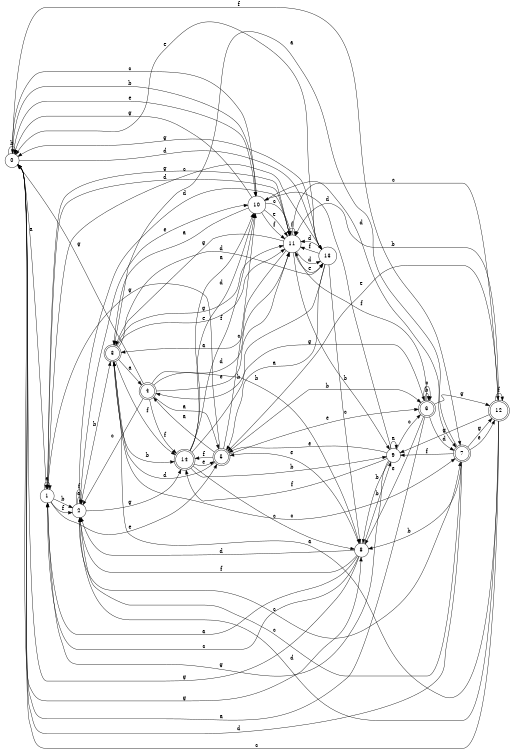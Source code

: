 digraph n12_8 {
__start0 [label="" shape="none"];

rankdir=LR;
size="8,5";

s0 [style="filled", color="black", fillcolor="white" shape="circle", label="0"];
s1 [style="filled", color="black", fillcolor="white" shape="circle", label="1"];
s2 [style="filled", color="black", fillcolor="white" shape="circle", label="2"];
s3 [style="rounded,filled", color="black", fillcolor="white" shape="doublecircle", label="3"];
s4 [style="rounded,filled", color="black", fillcolor="white" shape="doublecircle", label="4"];
s5 [style="rounded,filled", color="black", fillcolor="white" shape="doublecircle", label="5"];
s6 [style="rounded,filled", color="black", fillcolor="white" shape="doublecircle", label="6"];
s7 [style="rounded,filled", color="black", fillcolor="white" shape="doublecircle", label="7"];
s8 [style="filled", color="black", fillcolor="white" shape="circle", label="8"];
s9 [style="filled", color="black", fillcolor="white" shape="circle", label="9"];
s10 [style="filled", color="black", fillcolor="white" shape="circle", label="10"];
s11 [style="filled", color="black", fillcolor="white" shape="circle", label="11"];
s12 [style="rounded,filled", color="black", fillcolor="white" shape="doublecircle", label="12"];
s13 [style="filled", color="black", fillcolor="white" shape="circle", label="13"];
s14 [style="rounded,filled", color="black", fillcolor="white" shape="doublecircle", label="14"];
s0 -> s1 [label="a"];
s0 -> s0 [label="b"];
s0 -> s10 [label="c"];
s0 -> s13 [label="d"];
s0 -> s10 [label="e"];
s0 -> s7 [label="f"];
s0 -> s8 [label="g"];
s1 -> s1 [label="a"];
s1 -> s2 [label="b"];
s1 -> s13 [label="c"];
s1 -> s11 [label="d"];
s1 -> s5 [label="e"];
s1 -> s2 [label="f"];
s1 -> s11 [label="g"];
s2 -> s2 [label="a"];
s2 -> s3 [label="b"];
s2 -> s7 [label="c"];
s2 -> s11 [label="d"];
s2 -> s10 [label="e"];
s2 -> s2 [label="f"];
s2 -> s14 [label="g"];
s3 -> s4 [label="a"];
s3 -> s14 [label="b"];
s3 -> s7 [label="c"];
s3 -> s13 [label="d"];
s3 -> s11 [label="e"];
s3 -> s14 [label="f"];
s3 -> s11 [label="g"];
s4 -> s5 [label="a"];
s4 -> s8 [label="b"];
s4 -> s2 [label="c"];
s4 -> s11 [label="d"];
s4 -> s11 [label="e"];
s4 -> s14 [label="f"];
s4 -> s0 [label="g"];
s5 -> s4 [label="a"];
s5 -> s6 [label="b"];
s5 -> s10 [label="c"];
s5 -> s3 [label="d"];
s5 -> s6 [label="e"];
s5 -> s14 [label="f"];
s5 -> s1 [label="g"];
s6 -> s0 [label="a"];
s6 -> s6 [label="b"];
s6 -> s6 [label="c"];
s6 -> s7 [label="d"];
s6 -> s8 [label="e"];
s6 -> s11 [label="f"];
s6 -> s12 [label="g"];
s7 -> s3 [label="a"];
s7 -> s8 [label="b"];
s7 -> s2 [label="c"];
s7 -> s0 [label="d"];
s7 -> s12 [label="e"];
s7 -> s9 [label="f"];
s7 -> s12 [label="g"];
s8 -> s1 [label="a"];
s8 -> s9 [label="b"];
s8 -> s1 [label="c"];
s8 -> s2 [label="d"];
s8 -> s5 [label="e"];
s8 -> s2 [label="f"];
s8 -> s0 [label="g"];
s9 -> s9 [label="a"];
s9 -> s8 [label="b"];
s9 -> s6 [label="c"];
s9 -> s10 [label="d"];
s9 -> s5 [label="e"];
s9 -> s14 [label="f"];
s9 -> s1 [label="g"];
s10 -> s3 [label="a"];
s10 -> s0 [label="b"];
s10 -> s11 [label="c"];
s10 -> s7 [label="d"];
s10 -> s11 [label="e"];
s10 -> s11 [label="f"];
s10 -> s0 [label="g"];
s11 -> s3 [label="a"];
s11 -> s9 [label="b"];
s11 -> s12 [label="c"];
s11 -> s13 [label="d"];
s11 -> s13 [label="e"];
s11 -> s11 [label="f"];
s11 -> s3 [label="g"];
s12 -> s3 [label="a"];
s12 -> s11 [label="b"];
s12 -> s0 [label="c"];
s12 -> s2 [label="d"];
s12 -> s5 [label="e"];
s12 -> s12 [label="f"];
s12 -> s9 [label="g"];
s13 -> s5 [label="a"];
s13 -> s4 [label="b"];
s13 -> s8 [label="c"];
s13 -> s11 [label="d"];
s13 -> s0 [label="e"];
s13 -> s11 [label="f"];
s13 -> s0 [label="g"];
s14 -> s10 [label="a"];
s14 -> s9 [label="b"];
s14 -> s8 [label="c"];
s14 -> s10 [label="d"];
s14 -> s5 [label="e"];
s14 -> s10 [label="f"];
s14 -> s6 [label="g"];

}